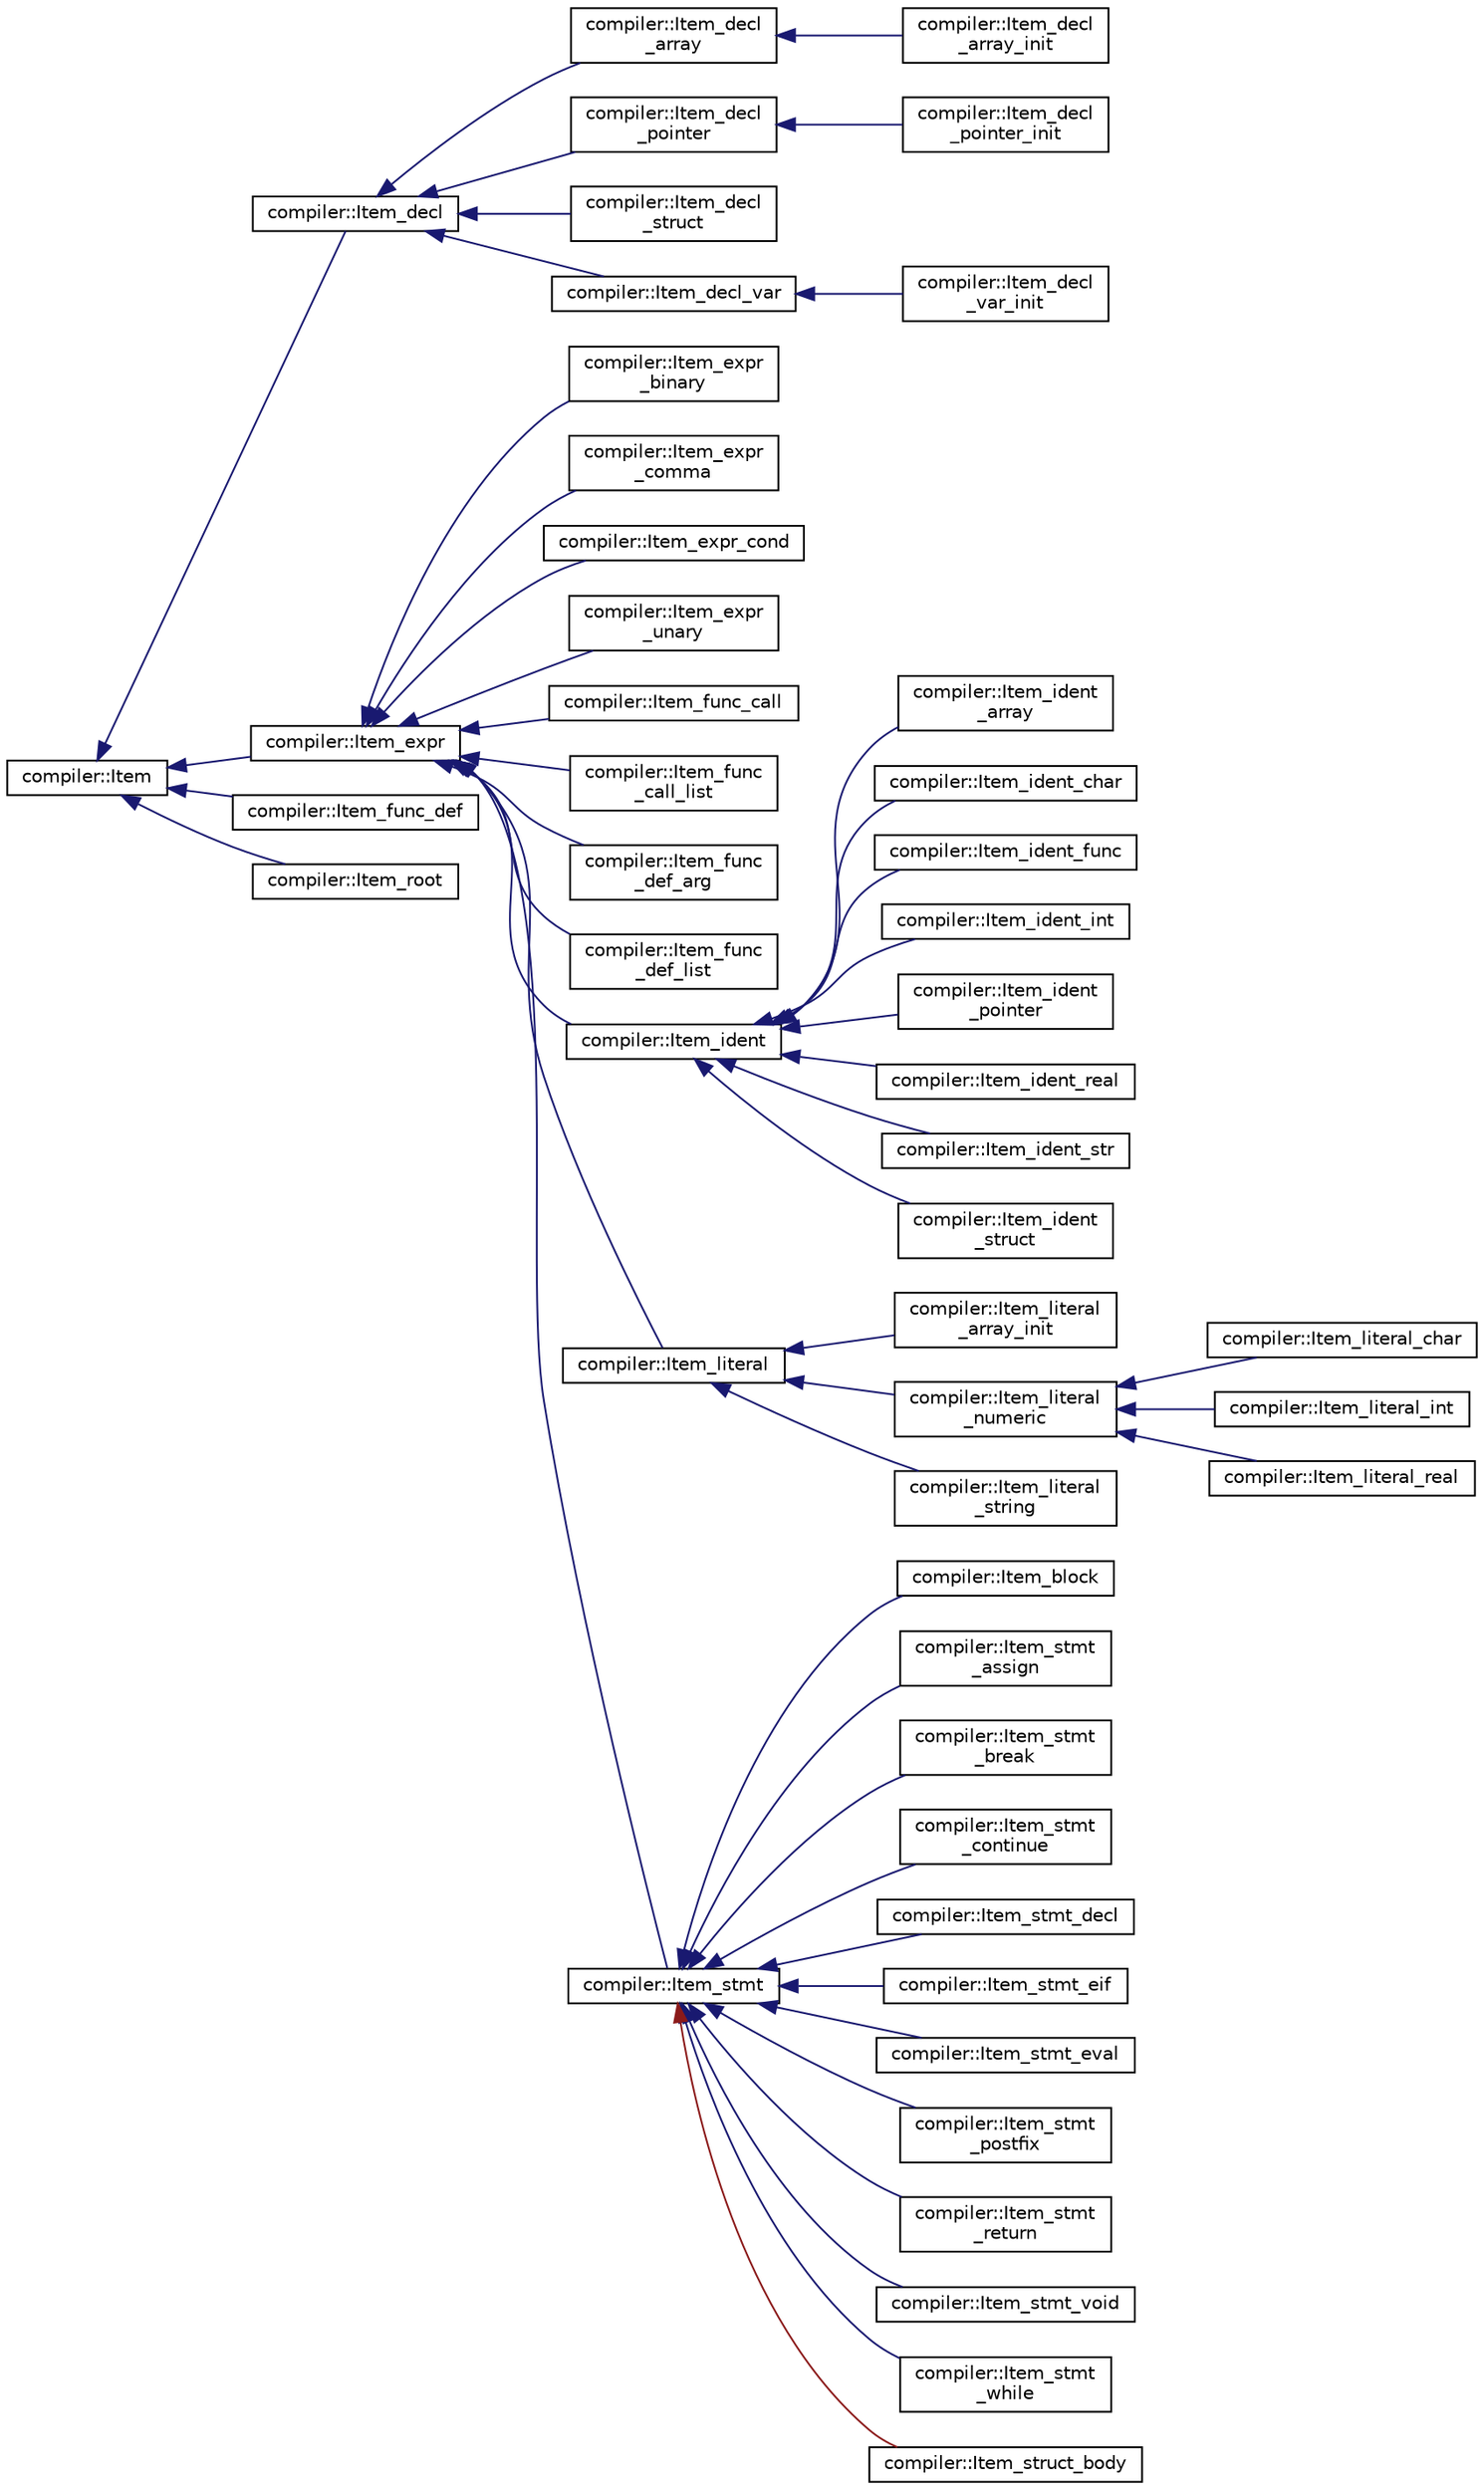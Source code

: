 digraph "Graphical Class Hierarchy"
{
 // LATEX_PDF_SIZE
  edge [fontname="Helvetica",fontsize="10",labelfontname="Helvetica",labelfontsize="10"];
  node [fontname="Helvetica",fontsize="10",shape=record];
  rankdir="LR";
  Node0 [label="compiler::Item",height=0.2,width=0.4,color="black", fillcolor="white", style="filled",URL="$classcompiler_1_1_item.html",tooltip="The most basic type for each node in the AST."];
  Node0 -> Node1 [dir="back",color="midnightblue",fontsize="10",style="solid",fontname="Helvetica"];
  Node1 [label="compiler::Item_decl",height=0.2,width=0.4,color="black", fillcolor="white", style="filled",URL="$classcompiler_1_1_item__decl.html",tooltip="Class for declaration. BUT THIS NOT A DECLARE STATEMENT."];
  Node1 -> Node2 [dir="back",color="midnightblue",fontsize="10",style="solid",fontname="Helvetica"];
  Node2 [label="compiler::Item_decl\l_array",height=0.2,width=0.4,color="black", fillcolor="white", style="filled",URL="$classcompiler_1_1_item__decl__array.html",tooltip="Class for declaraction of variables."];
  Node2 -> Node3 [dir="back",color="midnightblue",fontsize="10",style="solid",fontname="Helvetica"];
  Node3 [label="compiler::Item_decl\l_array_init",height=0.2,width=0.4,color="black", fillcolor="white", style="filled",URL="$classcompiler_1_1_item__decl__array__init.html",tooltip=" "];
  Node1 -> Node4 [dir="back",color="midnightblue",fontsize="10",style="solid",fontname="Helvetica"];
  Node4 [label="compiler::Item_decl\l_pointer",height=0.2,width=0.4,color="black", fillcolor="white", style="filled",URL="$classcompiler_1_1_item__decl__pointer.html",tooltip=" "];
  Node4 -> Node5 [dir="back",color="midnightblue",fontsize="10",style="solid",fontname="Helvetica"];
  Node5 [label="compiler::Item_decl\l_pointer_init",height=0.2,width=0.4,color="black", fillcolor="white", style="filled",URL="$classcompiler_1_1_item__decl__pointer__init.html",tooltip=" "];
  Node1 -> Node6 [dir="back",color="midnightblue",fontsize="10",style="solid",fontname="Helvetica"];
  Node6 [label="compiler::Item_decl\l_struct",height=0.2,width=0.4,color="black", fillcolor="white", style="filled",URL="$classcompiler_1_1_item__decl__struct.html",tooltip=" "];
  Node1 -> Node7 [dir="back",color="midnightblue",fontsize="10",style="solid",fontname="Helvetica"];
  Node7 [label="compiler::Item_decl_var",height=0.2,width=0.4,color="black", fillcolor="white", style="filled",URL="$classcompiler_1_1_item__decl__var.html",tooltip="Class for declaraction of variables."];
  Node7 -> Node8 [dir="back",color="midnightblue",fontsize="10",style="solid",fontname="Helvetica"];
  Node8 [label="compiler::Item_decl\l_var_init",height=0.2,width=0.4,color="black", fillcolor="white", style="filled",URL="$classcompiler_1_1_item__decl__var__init.html",tooltip="Class for declaration of variables with initial value."];
  Node0 -> Node9 [dir="back",color="midnightblue",fontsize="10",style="solid",fontname="Helvetica"];
  Node9 [label="compiler::Item_expr",height=0.2,width=0.4,color="black", fillcolor="white", style="filled",URL="$classcompiler_1_1_item__expr.html",tooltip="Class for general expressions."];
  Node9 -> Node10 [dir="back",color="midnightblue",fontsize="10",style="solid",fontname="Helvetica"];
  Node10 [label="compiler::Item_expr\l_binary",height=0.2,width=0.4,color="black", fillcolor="white", style="filled",URL="$classcompiler_1_1_item__expr__binary.html",tooltip="Class for binary expressions."];
  Node9 -> Node11 [dir="back",color="midnightblue",fontsize="10",style="solid",fontname="Helvetica"];
  Node11 [label="compiler::Item_expr\l_comma",height=0.2,width=0.4,color="black", fillcolor="white", style="filled",URL="$classcompiler_1_1_item__expr__comma.html",tooltip=" "];
  Node9 -> Node12 [dir="back",color="midnightblue",fontsize="10",style="solid",fontname="Helvetica"];
  Node12 [label="compiler::Item_expr_cond",height=0.2,width=0.4,color="black", fillcolor="white", style="filled",URL="$classcompiler_1_1_item__expr__cond.html",tooltip="Class for conditional expressions."];
  Node9 -> Node13 [dir="back",color="midnightblue",fontsize="10",style="solid",fontname="Helvetica"];
  Node13 [label="compiler::Item_expr\l_unary",height=0.2,width=0.4,color="black", fillcolor="white", style="filled",URL="$classcompiler_1_1_item__expr__unary.html",tooltip=" "];
  Node9 -> Node14 [dir="back",color="midnightblue",fontsize="10",style="solid",fontname="Helvetica"];
  Node14 [label="compiler::Item_func_call",height=0.2,width=0.4,color="black", fillcolor="white", style="filled",URL="$classcompiler_1_1_item__func__call.html",tooltip=" "];
  Node9 -> Node15 [dir="back",color="midnightblue",fontsize="10",style="solid",fontname="Helvetica"];
  Node15 [label="compiler::Item_func\l_call_list",height=0.2,width=0.4,color="black", fillcolor="white", style="filled",URL="$classcompiler_1_1_item__func__call__list.html",tooltip="Class for function call argument list."];
  Node9 -> Node16 [dir="back",color="midnightblue",fontsize="10",style="solid",fontname="Helvetica"];
  Node16 [label="compiler::Item_func\l_def_arg",height=0.2,width=0.4,color="black", fillcolor="white", style="filled",URL="$classcompiler_1_1_item__func__def__arg.html",tooltip=" "];
  Node9 -> Node17 [dir="back",color="midnightblue",fontsize="10",style="solid",fontname="Helvetica"];
  Node17 [label="compiler::Item_func\l_def_list",height=0.2,width=0.4,color="black", fillcolor="white", style="filled",URL="$classcompiler_1_1_item__func__def__list.html",tooltip=" "];
  Node9 -> Node18 [dir="back",color="midnightblue",fontsize="10",style="solid",fontname="Helvetica"];
  Node18 [label="compiler::Item_ident",height=0.2,width=0.4,color="black", fillcolor="white", style="filled",URL="$classcompiler_1_1_item__ident.html",tooltip="Class for identifiers."];
  Node18 -> Node19 [dir="back",color="midnightblue",fontsize="10",style="solid",fontname="Helvetica"];
  Node19 [label="compiler::Item_ident\l_array",height=0.2,width=0.4,color="black", fillcolor="white", style="filled",URL="$classcompiler_1_1_item__ident__array.html",tooltip="Class for array identifiers."];
  Node18 -> Node20 [dir="back",color="midnightblue",fontsize="10",style="solid",fontname="Helvetica"];
  Node20 [label="compiler::Item_ident_char",height=0.2,width=0.4,color="black", fillcolor="white", style="filled",URL="$classcompiler_1_1_item__ident__char.html",tooltip=" "];
  Node18 -> Node21 [dir="back",color="midnightblue",fontsize="10",style="solid",fontname="Helvetica"];
  Node21 [label="compiler::Item_ident_func",height=0.2,width=0.4,color="black", fillcolor="white", style="filled",URL="$classcompiler_1_1_item__ident__func.html",tooltip=" "];
  Node18 -> Node22 [dir="back",color="midnightblue",fontsize="10",style="solid",fontname="Helvetica"];
  Node22 [label="compiler::Item_ident_int",height=0.2,width=0.4,color="black", fillcolor="white", style="filled",URL="$classcompiler_1_1_item__ident__int.html",tooltip=" "];
  Node18 -> Node23 [dir="back",color="midnightblue",fontsize="10",style="solid",fontname="Helvetica"];
  Node23 [label="compiler::Item_ident\l_pointer",height=0.2,width=0.4,color="black", fillcolor="white", style="filled",URL="$classcompiler_1_1_item__ident__pointer.html",tooltip="Class for pointers."];
  Node18 -> Node24 [dir="back",color="midnightblue",fontsize="10",style="solid",fontname="Helvetica"];
  Node24 [label="compiler::Item_ident_real",height=0.2,width=0.4,color="black", fillcolor="white", style="filled",URL="$classcompiler_1_1_item__ident__real.html",tooltip=" "];
  Node18 -> Node25 [dir="back",color="midnightblue",fontsize="10",style="solid",fontname="Helvetica"];
  Node25 [label="compiler::Item_ident_str",height=0.2,width=0.4,color="black", fillcolor="white", style="filled",URL="$classcompiler_1_1_item__ident__str.html",tooltip=" "];
  Node18 -> Node26 [dir="back",color="midnightblue",fontsize="10",style="solid",fontname="Helvetica"];
  Node26 [label="compiler::Item_ident\l_struct",height=0.2,width=0.4,color="black", fillcolor="white", style="filled",URL="$classcompiler_1_1_item__ident__struct.html",tooltip=" "];
  Node9 -> Node27 [dir="back",color="midnightblue",fontsize="10",style="solid",fontname="Helvetica"];
  Node27 [label="compiler::Item_literal",height=0.2,width=0.4,color="black", fillcolor="white", style="filled",URL="$classcompiler_1_1_item__literal.html",tooltip="Class for literals."];
  Node27 -> Node28 [dir="back",color="midnightblue",fontsize="10",style="solid",fontname="Helvetica"];
  Node28 [label="compiler::Item_literal\l_array_init",height=0.2,width=0.4,color="black", fillcolor="white", style="filled",URL="$classcompiler_1_1_item__literal__array__init.html",tooltip="Class for array init value."];
  Node27 -> Node29 [dir="back",color="midnightblue",fontsize="10",style="solid",fontname="Helvetica"];
  Node29 [label="compiler::Item_literal\l_numeric",height=0.2,width=0.4,color="black", fillcolor="white", style="filled",URL="$classcompiler_1_1_item__literal__numeric.html",tooltip="Class for basic numbers. INT/DOUBLE/CHAR."];
  Node29 -> Node30 [dir="back",color="midnightblue",fontsize="10",style="solid",fontname="Helvetica"];
  Node30 [label="compiler::Item_literal_char",height=0.2,width=0.4,color="black", fillcolor="white", style="filled",URL="$classcompiler_1_1_item__literal__char.html",tooltip=" "];
  Node29 -> Node31 [dir="back",color="midnightblue",fontsize="10",style="solid",fontname="Helvetica"];
  Node31 [label="compiler::Item_literal_int",height=0.2,width=0.4,color="black", fillcolor="white", style="filled",URL="$classcompiler_1_1_item__literal__int.html",tooltip=" "];
  Node29 -> Node32 [dir="back",color="midnightblue",fontsize="10",style="solid",fontname="Helvetica"];
  Node32 [label="compiler::Item_literal_real",height=0.2,width=0.4,color="black", fillcolor="white", style="filled",URL="$classcompiler_1_1_item__literal__real.html",tooltip=" "];
  Node27 -> Node33 [dir="back",color="midnightblue",fontsize="10",style="solid",fontname="Helvetica"];
  Node33 [label="compiler::Item_literal\l_string",height=0.2,width=0.4,color="black", fillcolor="white", style="filled",URL="$classcompiler_1_1_item__literal__string.html",tooltip=" "];
  Node9 -> Node34 [dir="back",color="midnightblue",fontsize="10",style="solid",fontname="Helvetica"];
  Node34 [label="compiler::Item_stmt",height=0.2,width=0.4,color="black", fillcolor="white", style="filled",URL="$classcompiler_1_1_item__stmt.html",tooltip=" "];
  Node34 -> Node35 [dir="back",color="midnightblue",fontsize="10",style="solid",fontname="Helvetica"];
  Node35 [label="compiler::Item_block",height=0.2,width=0.4,color="black", fillcolor="white", style="filled",URL="$classcompiler_1_1_item__block.html",tooltip="Class for block."];
  Node34 -> Node36 [dir="back",color="midnightblue",fontsize="10",style="solid",fontname="Helvetica"];
  Node36 [label="compiler::Item_stmt\l_assign",height=0.2,width=0.4,color="black", fillcolor="white", style="filled",URL="$classcompiler_1_1_item__stmt__assign.html",tooltip="Class for assignment."];
  Node34 -> Node37 [dir="back",color="midnightblue",fontsize="10",style="solid",fontname="Helvetica"];
  Node37 [label="compiler::Item_stmt\l_break",height=0.2,width=0.4,color="black", fillcolor="white", style="filled",URL="$classcompiler_1_1_item__stmt__break.html",tooltip="Class for break statement."];
  Node34 -> Node38 [dir="back",color="midnightblue",fontsize="10",style="solid",fontname="Helvetica"];
  Node38 [label="compiler::Item_stmt\l_continue",height=0.2,width=0.4,color="black", fillcolor="white", style="filled",URL="$classcompiler_1_1_item__stmt__continue.html",tooltip="Class for continue statement."];
  Node34 -> Node39 [dir="back",color="midnightblue",fontsize="10",style="solid",fontname="Helvetica"];
  Node39 [label="compiler::Item_stmt_decl",height=0.2,width=0.4,color="black", fillcolor="white", style="filled",URL="$classcompiler_1_1_item__stmt__decl.html",tooltip=" "];
  Node34 -> Node40 [dir="back",color="midnightblue",fontsize="10",style="solid",fontname="Helvetica"];
  Node40 [label="compiler::Item_stmt_eif",height=0.2,width=0.4,color="black", fillcolor="white", style="filled",URL="$classcompiler_1_1_item__stmt__eif.html",tooltip="Class for if-else statement."];
  Node34 -> Node41 [dir="back",color="midnightblue",fontsize="10",style="solid",fontname="Helvetica"];
  Node41 [label="compiler::Item_stmt_eval",height=0.2,width=0.4,color="black", fillcolor="white", style="filled",URL="$classcompiler_1_1_item__stmt__eval.html",tooltip=" "];
  Node34 -> Node42 [dir="back",color="midnightblue",fontsize="10",style="solid",fontname="Helvetica"];
  Node42 [label="compiler::Item_stmt\l_postfix",height=0.2,width=0.4,color="black", fillcolor="white", style="filled",URL="$classcompiler_1_1_item__stmt__postfix.html",tooltip=" "];
  Node34 -> Node43 [dir="back",color="midnightblue",fontsize="10",style="solid",fontname="Helvetica"];
  Node43 [label="compiler::Item_stmt\l_return",height=0.2,width=0.4,color="black", fillcolor="white", style="filled",URL="$classcompiler_1_1_item__stmt__return.html",tooltip="Class for return statement."];
  Node34 -> Node44 [dir="back",color="midnightblue",fontsize="10",style="solid",fontname="Helvetica"];
  Node44 [label="compiler::Item_stmt_void",height=0.2,width=0.4,color="black", fillcolor="white", style="filled",URL="$classcompiler_1_1_item__stmt__void.html",tooltip="Class for nothing."];
  Node34 -> Node45 [dir="back",color="midnightblue",fontsize="10",style="solid",fontname="Helvetica"];
  Node45 [label="compiler::Item_stmt\l_while",height=0.2,width=0.4,color="black", fillcolor="white", style="filled",URL="$classcompiler_1_1_item__stmt__while.html",tooltip="Class for while statement."];
  Node34 -> Node46 [dir="back",color="firebrick4",fontsize="10",style="solid",fontname="Helvetica"];
  Node46 [label="compiler::Item_struct_body",height=0.2,width=0.4,color="black", fillcolor="white", style="filled",URL="$classcompiler_1_1_item__struct__body.html",tooltip=" "];
  Node0 -> Node47 [dir="back",color="midnightblue",fontsize="10",style="solid",fontname="Helvetica"];
  Node47 [label="compiler::Item_func_def",height=0.2,width=0.4,color="black", fillcolor="white", style="filled",URL="$classcompiler_1_1_item__func__def.html",tooltip=" "];
  Node0 -> Node48 [dir="back",color="midnightblue",fontsize="10",style="solid",fontname="Helvetica"];
  Node48 [label="compiler::Item_root",height=0.2,width=0.4,color="black", fillcolor="white", style="filled",URL="$classcompiler_1_1_item__root.html",tooltip=" "];
}
